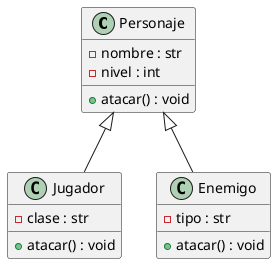 @startuml
class Personaje {
  - nombre : str
  - nivel : int
  + atacar() : void
}

class Jugador {
  - clase : str
  + atacar() : void
}

class Enemigo {
  - tipo : str
  + atacar() : void
}

Personaje <|-- Jugador
Personaje <|-- Enemigo
@enduml
